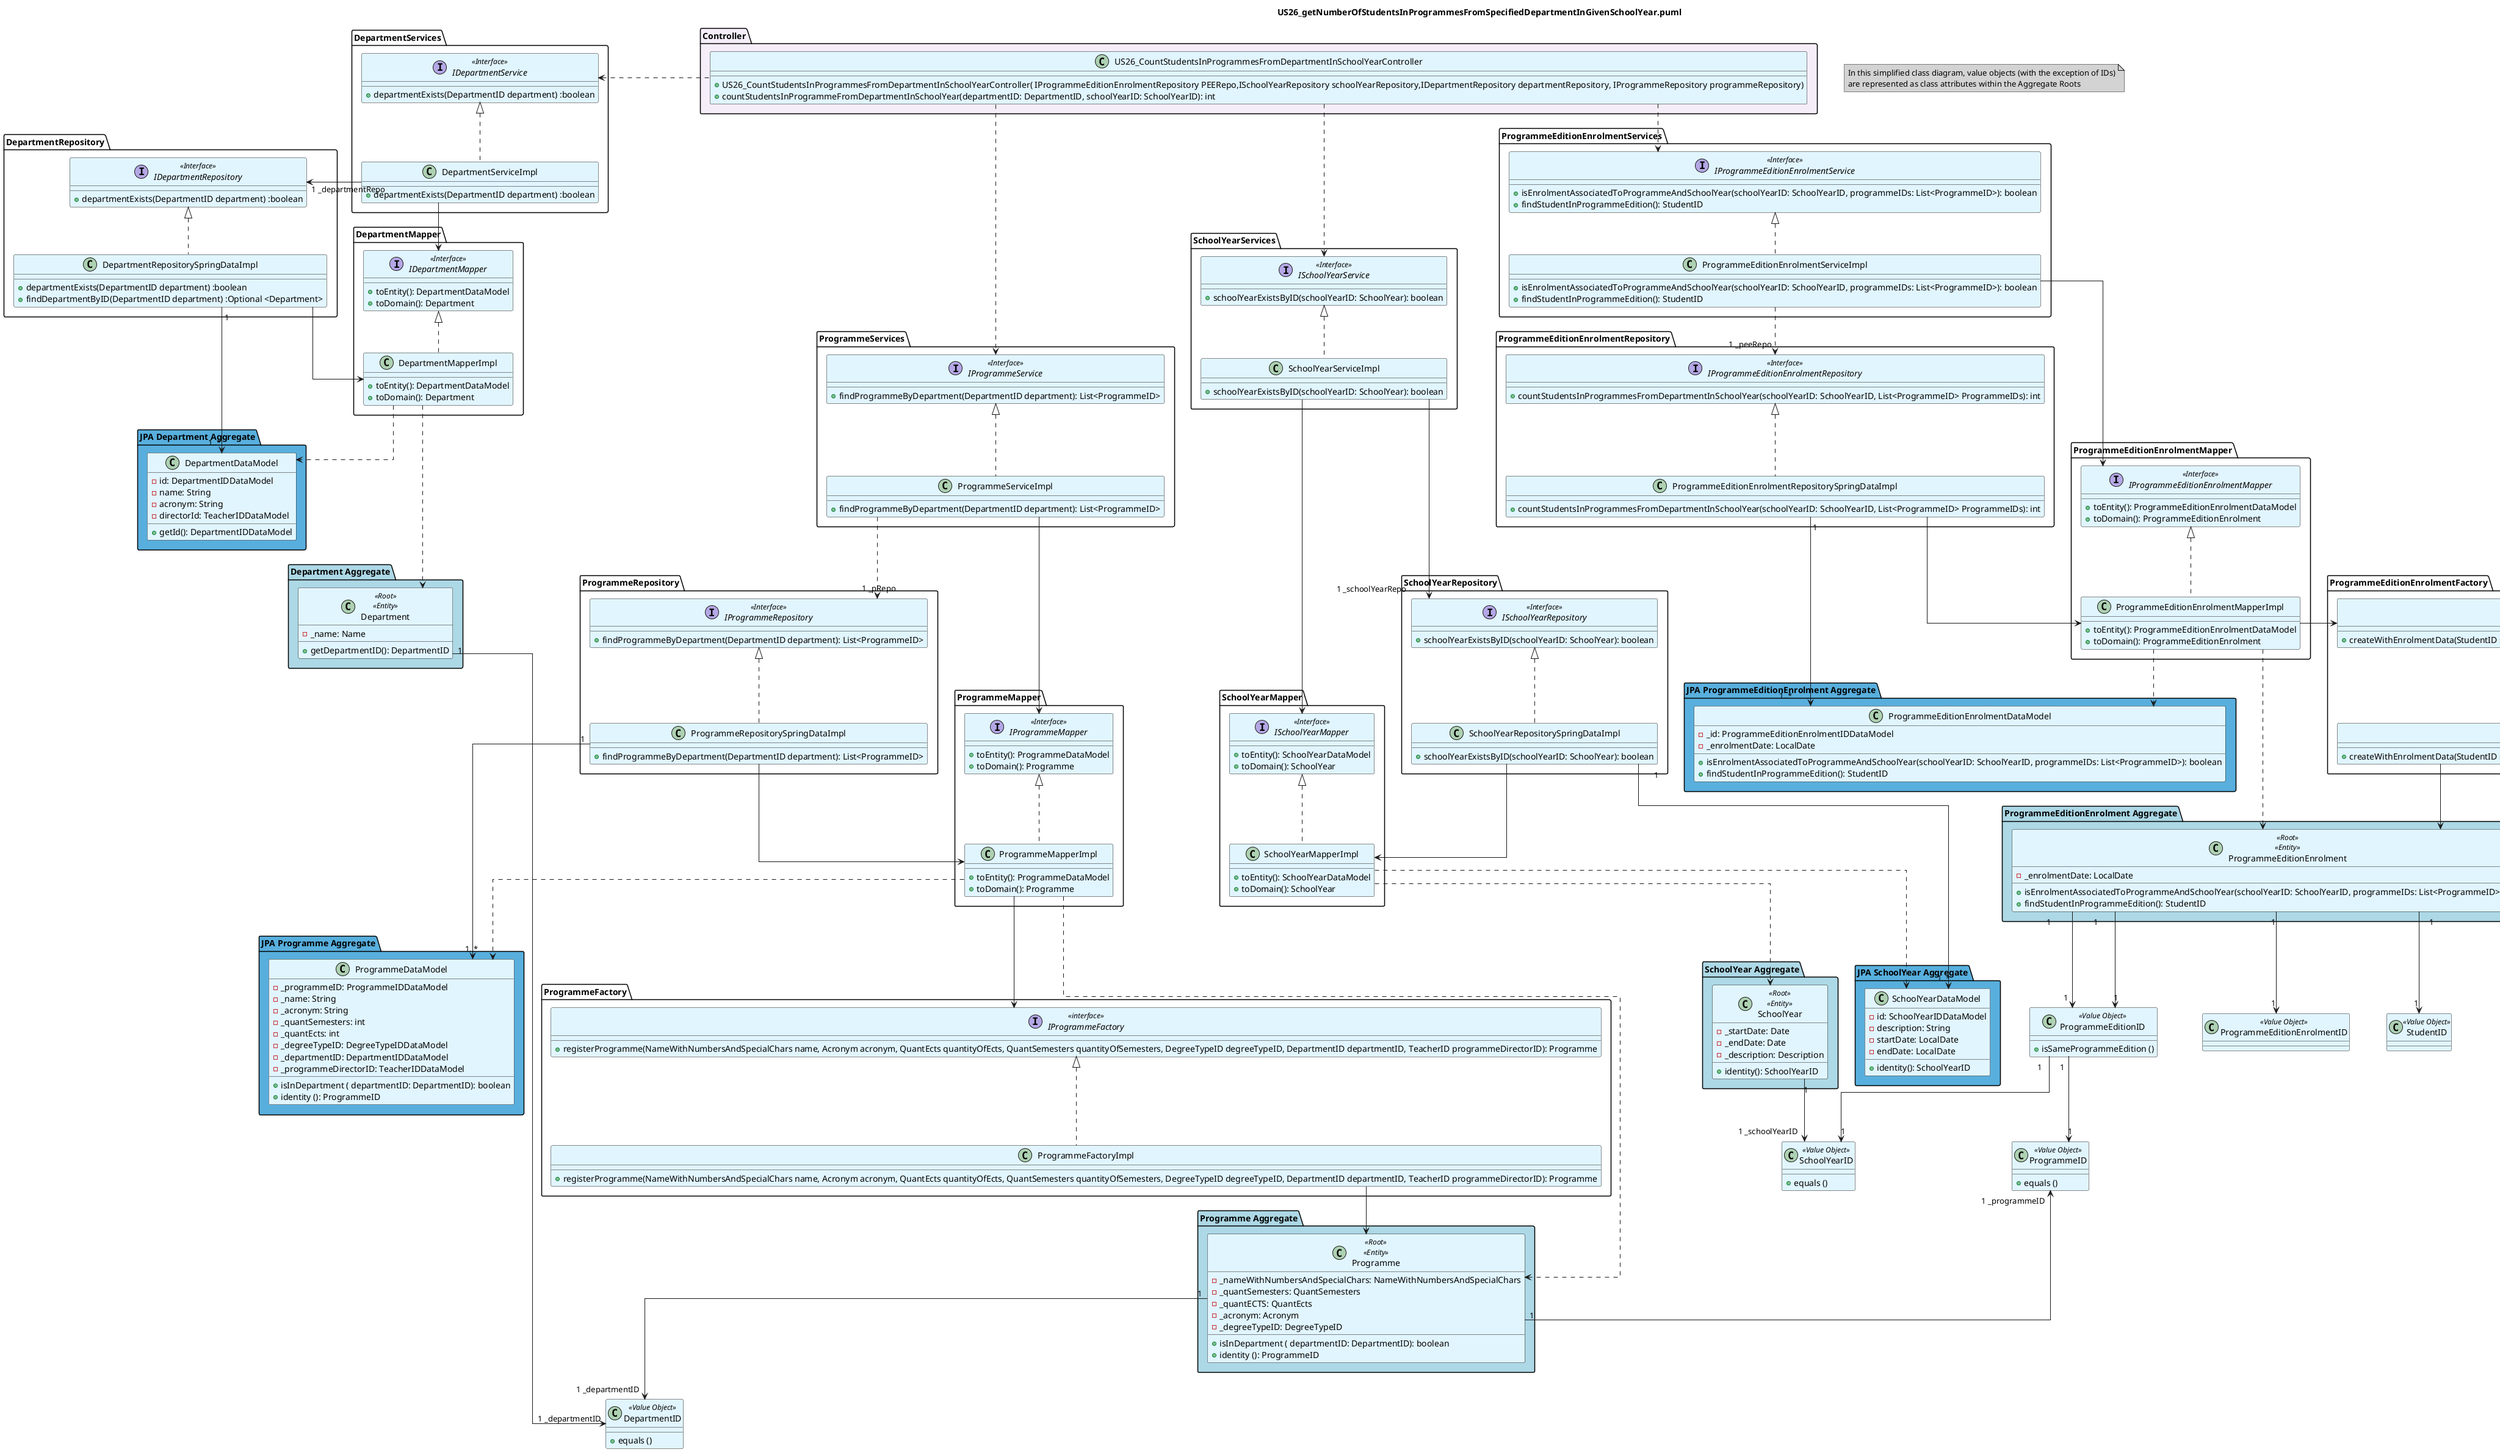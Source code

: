 @startuml

title US26_getNumberOfStudentsInProgrammesFromSpecifiedDepartmentInGivenSchoolYear.puml
top to bottom direction
skinparam ranksep 60
skinparam nodesep 60
skinparam classBackgroundColor #E1F5FE
skinparam linetype ortho

' ========== CONTROLLER LAYER ==========
package Controller #F5EEF8{
class US26_CountStudentsInProgrammesFromDepartmentInSchoolYearController {
    +US26_CountStudentsInProgrammesFromDepartmentInSchoolYearController( IProgrammeEditionEnrolmentRepository PEERepo,ISchoolYearRepository schoolYearRepository,IDepartmentRepository departmentRepository, IProgrammeRepository programmeRepository)
    +countStudentsInProgrammeFromDepartmentInSchoolYear(departmentID: DepartmentID, schoolYearID: SchoolYearID): int
}
}

' ========== SERVICE LAYER ==========

package DepartmentServices {
interface IDepartmentService <<Interface>> {
+departmentExists(DepartmentID department) :boolean
}

class DepartmentServiceImpl {
+departmentExists(DepartmentID department) :boolean

}
}

package SchoolYearServices {
interface ISchoolYearService <<Interface>> {
+schoolYearExistsByID(schoolYearID: SchoolYear): boolean
}

class SchoolYearServiceImpl {
+schoolYearExistsByID(schoolYearID: SchoolYear): boolean

}
}


package ProgrammeEditionEnrolmentServices {
interface IProgrammeEditionEnrolmentService <<Interface>> {
+isEnrolmentAssociatedToProgrammeAndSchoolYear(schoolYearID: SchoolYearID, programmeIDs: List<ProgrammeID>): boolean
      +findStudentInProgrammeEdition(): StudentID
}

class ProgrammeEditionEnrolmentServiceImpl {
+isEnrolmentAssociatedToProgrammeAndSchoolYear(schoolYearID: SchoolYearID, programmeIDs: List<ProgrammeID>): boolean
      +findStudentInProgrammeEdition(): StudentID

}
}

package ProgrammeServices {
interface IProgrammeService <<Interface>> {
+findProgrammeByDepartment(DepartmentID department): List<ProgrammeID>
}

class ProgrammeServiceImpl {
+findProgrammeByDepartment(DepartmentID department): List<ProgrammeID>
}
}

' ========== REPOSITORY LAYER ==========

package DepartmentRepository {
interface IDepartmentRepository <<Interface>> {
    +departmentExists(DepartmentID department) :boolean
}

class DepartmentRepositorySpringDataImpl {
    +departmentExists(DepartmentID department) :boolean
    +findDepartmentByID(DepartmentID department) :Optional <Department>
}
}

package ProgrammeRepository {
interface IProgrammeRepository <<Interface>> {
    +findProgrammeByDepartment(DepartmentID department): List<ProgrammeID>
}

class ProgrammeRepositorySpringDataImpl {
     +findProgrammeByDepartment(DepartmentID department): List<ProgrammeID>
}
}

package ProgrammeEditionEnrolmentRepository {
interface IProgrammeEditionEnrolmentRepository <<Interface>> {
     +countStudentsInProgrammesFromDepartmentInSchoolYear(schoolYearID: SchoolYearID, List<ProgrammeID> ProgrammeIDs): int
}
class ProgrammeEditionEnrolmentRepositorySpringDataImpl {
    +countStudentsInProgrammesFromDepartmentInSchoolYear(schoolYearID: SchoolYearID, List<ProgrammeID> ProgrammeIDs): int
}
}

package SchoolYearRepository {
interface ISchoolYearRepository <<Interface>> {
    +schoolYearExistsByID(schoolYearID: SchoolYear): boolean
}

class SchoolYearRepositorySpringDataImpl {
    +schoolYearExistsByID(schoolYearID: SchoolYear): boolean
}
}

'Aggregates'

package "JPA Programme Aggregate" #58AFDD {
    class ProgrammeDataModel {
    -_programmeID: ProgrammeIDDataModel
    -_name: String
    -_acronym: String
    -_quantSemesters: int
    -_quantEcts: int
    -_degreeTypeID: DegreeTypeIDDataModel
    -_departmentID: DepartmentIDDataModel
    -_programmeDirectorID: TeacherIDDataModel
    +isInDepartment ( departmentID: DepartmentID): boolean
    +identity (): ProgrammeID
    }
}

package "Programme Aggregate" #LightBlue{
    class Programme <<Root>> <<Entity>> {
    -_nameWithNumbersAndSpecialChars: NameWithNumbersAndSpecialChars
    -_quantSemesters: QuantSemesters
    -_quantECTS: QuantEcts
    -_acronym: Acronym
    -_degreeTypeID: DegreeTypeID
    +isInDepartment ( departmentID: DepartmentID): boolean
    +identity (): ProgrammeID
    }
}

package "JPA Department Aggregate" #58AFDD {
    class DepartmentDataModel {
    -id: DepartmentIDDataModel
    -name: String
    -acronym: String
    -directorId: TeacherIDDataModel
    +getId(): DepartmentIDDataModel
    }
}
package "Department Aggregate" #LightBlue {
    class Department <<Root>> <<Entity>> {
    -_name: Name
     +getDepartmentID(): DepartmentID
    }
}

package "DepartmentMapper" {

interface IDepartmentMapper <<Interface>> {
+toEntity(): DepartmentDataModel
+toDomain(): Department
}

class DepartmentMapperImpl {
+toEntity(): DepartmentDataModel
+toDomain(): Department
}
}

package "SchoolYearMapper" {

interface ISchoolYearMapper <<Interface>> {
+toEntity(): SchoolYearDataModel
+toDomain(): SchoolYear
}

class SchoolYearMapperImpl {
+toEntity(): SchoolYearDataModel
+toDomain(): SchoolYear
}
}

package "ProgrammeMapper" {

interface IProgrammeMapper <<Interface>> {
+toEntity(): ProgrammeDataModel
+toDomain(): Programme
}

class ProgrammeMapperImpl {
+toEntity(): ProgrammeDataModel
+toDomain(): Programme
}
}

package "ProgrammeEditionEnrolmentMapper" {

interface IProgrammeEditionEnrolmentMapper <<Interface>> {
+toEntity(): ProgrammeEditionEnrolmentDataModel
+toDomain(): ProgrammeEditionEnrolment
}

class ProgrammeEditionEnrolmentMapperImpl {
+toEntity(): ProgrammeEditionEnrolmentDataModel
+toDomain(): ProgrammeEditionEnrolment
}
}

package "ProgrammeFactory" {
interface IProgrammeFactory <<interface>>{
+registerProgramme(NameWithNumbersAndSpecialChars name, Acronym acronym, QuantEcts quantityOfEcts, QuantSemesters quantityOfSemesters, DegreeTypeID degreeTypeID, DepartmentID departmentID, TeacherID programmeDirectorID): Programme
}
class ProgrammeFactoryImpl {
+registerProgramme(NameWithNumbersAndSpecialChars name, Acronym acronym, QuantEcts quantityOfEcts, QuantSemesters quantityOfSemesters, DegreeTypeID degreeTypeID, DepartmentID departmentID, TeacherID programmeDirectorID): Programme
}
}


package "ProgrammeEditionEnrolmentFactory" {
interface IProgrammeEditionEnrolmentFactory <<interface>> {
+createWithEnrolmentData(StudentID studentID, ProgrammeEditionID programmeEditionID, LocalDate enrolmentDate): ProgrammeEditionEnrolment
}
class ProgrammeEditionEnrolmentFactoryImpl {
+createWithEnrolmentData(StudentID studentID, ProgrammeEditionID programmeEditionID, LocalDate enrolmentDate): ProgrammeEditionEnrolment
}
}

class ProgrammeID <<Value Object>> {
     +equals ()
}
class DepartmentID <<Value Object>> {
     +equals ()
}
class SchoolYearID <<Value Object>> {
     +equals ()
}
class ProgrammeEditionID <<Value Object>> {
     +isSameProgrammeEdition ()
}


package "JPA ProgrammeEditionEnrolment Aggregate" #58AFDD {
    class ProgrammeEditionEnrolmentDataModel {
        -_id: ProgrammeEditionEnrolmentIDDataModel
        -_enrolmentDate: LocalDate
      +isEnrolmentAssociatedToProgrammeAndSchoolYear(schoolYearID: SchoolYearID, programmeIDs: List<ProgrammeID>): boolean
      +findStudentInProgrammeEdition(): StudentID
    }
}

package "ProgrammeEditionEnrolment Aggregate" #LightBlue {
    class ProgrammeEditionEnrolment <<Root>> <<Entity>> {
       -_enrolmentDate: LocalDate
      +isEnrolmentAssociatedToProgrammeAndSchoolYear(schoolYearID: SchoolYearID, programmeIDs: List<ProgrammeID>): boolean
      +findStudentInProgrammeEdition(): StudentID
    }
}

class ProgrammeEditionEnrolmentID <<Value Object>> {
}
class ProgrammeEditionID <<Value Object>> {
}
class StudentID <<Value Object>> {
}

 package "SchoolYear Aggregate" #Lightblue{
     class SchoolYear <<Root>> <<Entity>>  {
        -_startDate: Date
        -_endDate: Date
        -_description: Description
        +identity(): SchoolYearID
    }
 }

 package "JPA SchoolYear Aggregate" #58AFDD {
     class SchoolYearDataModel  {
        -id: SchoolYearIDDataModel
        -description: String
        -startDate: LocalDate
        -endDate: LocalDate
        +identity(): SchoolYearID
    }
 }


IProgrammeFactory <|.. ProgrammeFactoryImpl
ProgrammeFactoryImpl --> Programme
ProgrammeMapperImpl --> IProgrammeFactory


IProgrammeEditionEnrolmentFactory <|.. ProgrammeEditionEnrolmentFactoryImpl
ProgrammeEditionEnrolmentFactoryImpl --> ProgrammeEditionEnrolment
ProgrammeEditionEnrolmentMapperImpl -right-> IProgrammeEditionEnrolmentFactory

ProgrammeEditionEnrolment "1" --> "1" ProgrammeEditionEnrolmentID
ProgrammeEditionEnrolment "1" --> "1" ProgrammeEditionID
ProgrammeEditionEnrolment "1" --> "1" StudentID


DepartmentServiceImpl --> IDepartmentMapper
IDepartmentMapper <|.. DepartmentMapperImpl
DepartmentRepositorySpringDataImpl --> DepartmentMapperImpl
DepartmentMapperImpl ...>  Department
DepartmentMapperImpl ..> DepartmentDataModel

SchoolYearServiceImpl --> ISchoolYearMapper
ISchoolYearMapper <|.. SchoolYearMapperImpl
SchoolYearRepositorySpringDataImpl --> SchoolYearMapperImpl
SchoolYearMapperImpl ..> SchoolYear
SchoolYearMapperImpl ..> SchoolYearDataModel

ProgrammeServiceImpl --> IProgrammeMapper
IProgrammeMapper <|.. ProgrammeMapperImpl
ProgrammeRepositorySpringDataImpl --> ProgrammeMapperImpl
ProgrammeMapperImpl ..> Programme
ProgrammeMapperImpl ..> ProgrammeDataModel

ProgrammeEditionEnrolmentServiceImpl --> IProgrammeEditionEnrolmentMapper
IProgrammeEditionEnrolmentMapper <|.. ProgrammeEditionEnrolmentMapperImpl
ProgrammeEditionEnrolmentRepositorySpringDataImpl --> ProgrammeEditionEnrolmentMapperImpl
ProgrammeEditionEnrolmentMapperImpl ..> ProgrammeEditionEnrolment
ProgrammeEditionEnrolmentMapperImpl ..> ProgrammeEditionEnrolmentDataModel


ProgrammeEditionEnrolmentRepositorySpringDataImpl "1" --> "1..*" ProgrammeEditionEnrolmentDataModel
ProgrammeEditionEnrolment "1" --> "1" ProgrammeEditionID
ProgrammeEditionID "1" --> "1" ProgrammeID
ProgrammeEditionID "1" --> "1" SchoolYearID
SchoolYearRepositorySpringDataImpl "1" --> "1..*" SchoolYearDataModel
SchoolYear "1" --> "1 _schoolYearID" SchoolYearID
Department "1" --> "1 _departmentID" DepartmentID
DepartmentRepositorySpringDataImpl "1" --> "1..*" DepartmentDataModel
ProgrammeRepositorySpringDataImpl "1" --> "1..*" ProgrammeDataModel
Programme "1" --> "1 _departmentID" DepartmentID
Programme "1" -u-> "1 _programmeID" ProgrammeID
US26_CountStudentsInProgrammesFromDepartmentInSchoolYearController .left.> IDepartmentService
US26_CountStudentsInProgrammesFromDepartmentInSchoolYearController ..> IProgrammeEditionEnrolmentService
ProgrammeEditionEnrolmentServiceImpl ..> "1 _peeRepo" "IProgrammeEditionEnrolmentRepository"
US26_CountStudentsInProgrammesFromDepartmentInSchoolYearController ..> IProgrammeService
ProgrammeServiceImpl ..> "1 _pRepo" "IProgrammeRepository"
US26_CountStudentsInProgrammesFromDepartmentInSchoolYearController ..> ISchoolYearService
IDepartmentRepository <|.. DepartmentRepositorySpringDataImpl
IProgrammeRepository <|.. ProgrammeRepositorySpringDataImpl
IProgrammeEditionEnrolmentRepository <|.. ProgrammeEditionEnrolmentRepositorySpringDataImpl
ISchoolYearRepository <|.. SchoolYearRepositorySpringDataImpl
IProgrammeEditionEnrolmentService <|.. ProgrammeEditionEnrolmentServiceImpl

IProgrammeService <|.. ProgrammeServiceImpl

IDepartmentService <|.. DepartmentServiceImpl
DepartmentServiceImpl -left-> "1 _departmentRepo" IDepartmentRepository
ISchoolYearService <|.. SchoolYearServiceImpl
SchoolYearServiceImpl ---> "1 _schoolYearRepo" ISchoolYearRepository

note as n1 #lightgrey
   In this simplified class diagram, value objects (with the exception of IDs)
   are represented as class attributes within the Aggregate Roots
end note
@enduml
